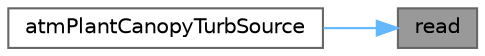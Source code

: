 digraph "read"
{
 // LATEX_PDF_SIZE
  bgcolor="transparent";
  edge [fontname=Helvetica,fontsize=10,labelfontname=Helvetica,labelfontsize=10];
  node [fontname=Helvetica,fontsize=10,shape=box,height=0.2,width=0.4];
  rankdir="RL";
  Node1 [id="Node000001",label="read",height=0.2,width=0.4,color="gray40", fillcolor="grey60", style="filled", fontcolor="black",tooltip=" "];
  Node1 -> Node2 [id="edge1_Node000001_Node000002",dir="back",color="steelblue1",style="solid",tooltip=" "];
  Node2 [id="Node000002",label="atmPlantCanopyTurbSource",height=0.2,width=0.4,color="grey40", fillcolor="white", style="filled",URL="$classFoam_1_1fv_1_1atmPlantCanopyTurbSource.html#a9f87ae5cddedbad8f622e5fdb4d71540",tooltip=" "];
}
